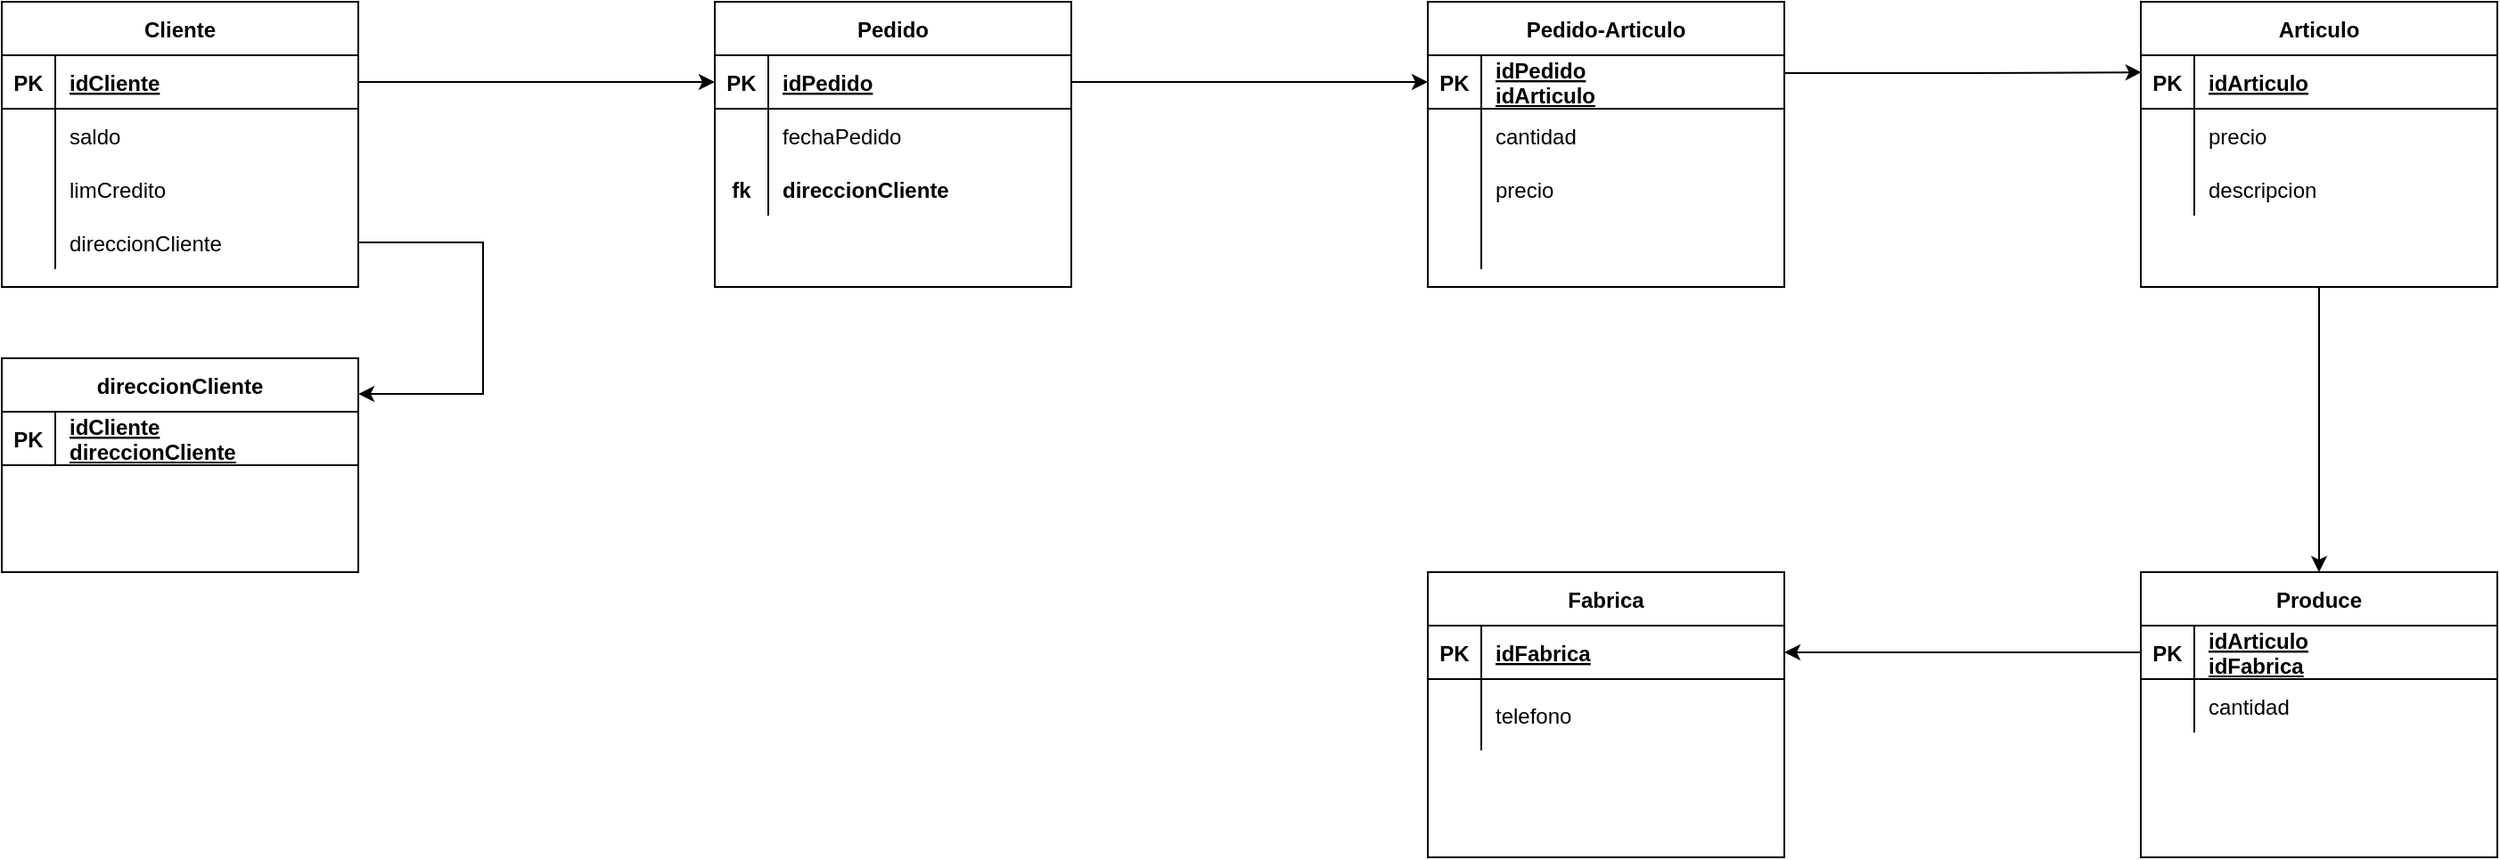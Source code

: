 <mxfile version="13.8.1" type="github">
  <diagram id="okJQ3bdY4JAh7K6EeQ1p" name="Page-1">
    <mxGraphModel dx="637" dy="657" grid="1" gridSize="10" guides="1" tooltips="1" connect="1" arrows="1" fold="1" page="1" pageScale="1" pageWidth="1600" pageHeight="900" math="0" shadow="0">
      <root>
        <mxCell id="0" />
        <mxCell id="1" parent="0" />
        <mxCell id="oLl_Wkx4Nh1EhpCTeB_h-163" style="edgeStyle=orthogonalEdgeStyle;rounded=0;orthogonalLoop=1;jettySize=auto;html=1;exitX=1;exitY=0.5;exitDx=0;exitDy=0;entryX=0;entryY=0.5;entryDx=0;entryDy=0;" parent="1" source="oLl_Wkx4Nh1EhpCTeB_h-2" target="2YGb_UYOJxYB_8AMPXfy-15" edge="1">
          <mxGeometry relative="1" as="geometry">
            <mxPoint x="400" y="125" as="targetPoint" />
          </mxGeometry>
        </mxCell>
        <mxCell id="oLl_Wkx4Nh1EhpCTeB_h-164" style="edgeStyle=orthogonalEdgeStyle;rounded=0;orthogonalLoop=1;jettySize=auto;html=1;exitX=1;exitY=0.5;exitDx=0;exitDy=0;entryX=1;entryY=0.167;entryDx=0;entryDy=0;entryPerimeter=0;" parent="1" source="oLl_Wkx4Nh1EhpCTeB_h-14" target="2YGb_UYOJxYB_8AMPXfy-1" edge="1">
          <mxGeometry relative="1" as="geometry">
            <mxPoint x="480" y="155" as="targetPoint" />
            <Array as="points">
              <mxPoint x="350" y="215" />
              <mxPoint x="350" y="300" />
            </Array>
          </mxGeometry>
        </mxCell>
        <mxCell id="oLl_Wkx4Nh1EhpCTeB_h-1" value="Cliente" style="shape=table;startSize=30;container=1;collapsible=1;childLayout=tableLayout;fixedRows=1;rowLines=0;fontStyle=1;align=center;resizeLast=1;" parent="1" vertex="1">
          <mxGeometry x="80" y="80" width="200" height="160" as="geometry" />
        </mxCell>
        <mxCell id="oLl_Wkx4Nh1EhpCTeB_h-2" value="" style="shape=partialRectangle;collapsible=0;dropTarget=0;pointerEvents=0;fillColor=none;top=0;left=0;bottom=1;right=0;points=[[0,0.5],[1,0.5]];portConstraint=eastwest;" parent="oLl_Wkx4Nh1EhpCTeB_h-1" vertex="1">
          <mxGeometry y="30" width="200" height="30" as="geometry" />
        </mxCell>
        <mxCell id="oLl_Wkx4Nh1EhpCTeB_h-3" value="PK" style="shape=partialRectangle;connectable=0;fillColor=none;top=0;left=0;bottom=0;right=0;fontStyle=1;overflow=hidden;" parent="oLl_Wkx4Nh1EhpCTeB_h-2" vertex="1">
          <mxGeometry width="30" height="30" as="geometry" />
        </mxCell>
        <mxCell id="oLl_Wkx4Nh1EhpCTeB_h-4" value="idCliente" style="shape=partialRectangle;connectable=0;fillColor=none;top=0;left=0;bottom=0;right=0;align=left;spacingLeft=6;fontStyle=5;overflow=hidden;" parent="oLl_Wkx4Nh1EhpCTeB_h-2" vertex="1">
          <mxGeometry x="30" width="170" height="30" as="geometry" />
        </mxCell>
        <mxCell id="oLl_Wkx4Nh1EhpCTeB_h-8" value="" style="shape=partialRectangle;collapsible=0;dropTarget=0;pointerEvents=0;fillColor=none;top=0;left=0;bottom=0;right=0;points=[[0,0.5],[1,0.5]];portConstraint=eastwest;" parent="oLl_Wkx4Nh1EhpCTeB_h-1" vertex="1">
          <mxGeometry y="60" width="200" height="30" as="geometry" />
        </mxCell>
        <mxCell id="oLl_Wkx4Nh1EhpCTeB_h-9" value="" style="shape=partialRectangle;connectable=0;fillColor=none;top=0;left=0;bottom=0;right=0;editable=1;overflow=hidden;" parent="oLl_Wkx4Nh1EhpCTeB_h-8" vertex="1">
          <mxGeometry width="30" height="30" as="geometry" />
        </mxCell>
        <mxCell id="oLl_Wkx4Nh1EhpCTeB_h-10" value="saldo" style="shape=partialRectangle;connectable=0;fillColor=none;top=0;left=0;bottom=0;right=0;align=left;spacingLeft=6;overflow=hidden;" parent="oLl_Wkx4Nh1EhpCTeB_h-8" vertex="1">
          <mxGeometry x="30" width="170" height="30" as="geometry" />
        </mxCell>
        <mxCell id="oLl_Wkx4Nh1EhpCTeB_h-11" value="" style="shape=partialRectangle;collapsible=0;dropTarget=0;pointerEvents=0;fillColor=none;top=0;left=0;bottom=0;right=0;points=[[0,0.5],[1,0.5]];portConstraint=eastwest;" parent="oLl_Wkx4Nh1EhpCTeB_h-1" vertex="1">
          <mxGeometry y="90" width="200" height="30" as="geometry" />
        </mxCell>
        <mxCell id="oLl_Wkx4Nh1EhpCTeB_h-12" value="" style="shape=partialRectangle;connectable=0;fillColor=none;top=0;left=0;bottom=0;right=0;editable=1;overflow=hidden;" parent="oLl_Wkx4Nh1EhpCTeB_h-11" vertex="1">
          <mxGeometry width="30" height="30" as="geometry" />
        </mxCell>
        <mxCell id="oLl_Wkx4Nh1EhpCTeB_h-13" value="limCredito" style="shape=partialRectangle;connectable=0;fillColor=none;top=0;left=0;bottom=0;right=0;align=left;spacingLeft=6;overflow=hidden;" parent="oLl_Wkx4Nh1EhpCTeB_h-11" vertex="1">
          <mxGeometry x="30" width="170" height="30" as="geometry" />
        </mxCell>
        <mxCell id="oLl_Wkx4Nh1EhpCTeB_h-14" value="" style="shape=partialRectangle;collapsible=0;dropTarget=0;pointerEvents=0;fillColor=none;top=0;left=0;bottom=0;right=0;points=[[0,0.5],[1,0.5]];portConstraint=eastwest;" parent="oLl_Wkx4Nh1EhpCTeB_h-1" vertex="1">
          <mxGeometry y="120" width="200" height="30" as="geometry" />
        </mxCell>
        <mxCell id="oLl_Wkx4Nh1EhpCTeB_h-15" value="" style="shape=partialRectangle;connectable=0;fillColor=none;top=0;left=0;bottom=0;right=0;editable=1;overflow=hidden;" parent="oLl_Wkx4Nh1EhpCTeB_h-14" vertex="1">
          <mxGeometry width="30" height="30" as="geometry" />
        </mxCell>
        <mxCell id="oLl_Wkx4Nh1EhpCTeB_h-16" value="direccionCliente" style="shape=partialRectangle;connectable=0;fillColor=none;top=0;left=0;bottom=0;right=0;align=left;spacingLeft=6;overflow=hidden;" parent="oLl_Wkx4Nh1EhpCTeB_h-14" vertex="1">
          <mxGeometry x="30" width="170" height="30" as="geometry" />
        </mxCell>
        <mxCell id="2YGb_UYOJxYB_8AMPXfy-14" value="Pedido" style="shape=table;startSize=30;container=1;collapsible=1;childLayout=tableLayout;fixedRows=1;rowLines=0;fontStyle=1;align=center;resizeLast=1;" vertex="1" parent="1">
          <mxGeometry x="480" y="80" width="200" height="160" as="geometry" />
        </mxCell>
        <mxCell id="2YGb_UYOJxYB_8AMPXfy-15" value="" style="shape=partialRectangle;collapsible=0;dropTarget=0;pointerEvents=0;fillColor=none;top=0;left=0;bottom=1;right=0;points=[[0,0.5],[1,0.5]];portConstraint=eastwest;" vertex="1" parent="2YGb_UYOJxYB_8AMPXfy-14">
          <mxGeometry y="30" width="200" height="30" as="geometry" />
        </mxCell>
        <mxCell id="2YGb_UYOJxYB_8AMPXfy-16" value="PK" style="shape=partialRectangle;connectable=0;fillColor=none;top=0;left=0;bottom=0;right=0;fontStyle=1;overflow=hidden;" vertex="1" parent="2YGb_UYOJxYB_8AMPXfy-15">
          <mxGeometry width="30" height="30" as="geometry" />
        </mxCell>
        <mxCell id="2YGb_UYOJxYB_8AMPXfy-17" value="idPedido" style="shape=partialRectangle;connectable=0;fillColor=none;top=0;left=0;bottom=0;right=0;align=left;spacingLeft=6;fontStyle=5;overflow=hidden;" vertex="1" parent="2YGb_UYOJxYB_8AMPXfy-15">
          <mxGeometry x="30" width="170" height="30" as="geometry" />
        </mxCell>
        <mxCell id="2YGb_UYOJxYB_8AMPXfy-18" value="" style="shape=partialRectangle;collapsible=0;dropTarget=0;pointerEvents=0;fillColor=none;top=0;left=0;bottom=0;right=0;points=[[0,0.5],[1,0.5]];portConstraint=eastwest;" vertex="1" parent="2YGb_UYOJxYB_8AMPXfy-14">
          <mxGeometry y="60" width="200" height="30" as="geometry" />
        </mxCell>
        <mxCell id="2YGb_UYOJxYB_8AMPXfy-19" value="" style="shape=partialRectangle;connectable=0;fillColor=none;top=0;left=0;bottom=0;right=0;editable=1;overflow=hidden;" vertex="1" parent="2YGb_UYOJxYB_8AMPXfy-18">
          <mxGeometry width="30" height="30" as="geometry" />
        </mxCell>
        <mxCell id="2YGb_UYOJxYB_8AMPXfy-20" value="fechaPedido" style="shape=partialRectangle;connectable=0;fillColor=none;top=0;left=0;bottom=0;right=0;align=left;spacingLeft=6;overflow=hidden;" vertex="1" parent="2YGb_UYOJxYB_8AMPXfy-18">
          <mxGeometry x="30" width="170" height="30" as="geometry" />
        </mxCell>
        <mxCell id="2YGb_UYOJxYB_8AMPXfy-21" value="" style="shape=partialRectangle;collapsible=0;dropTarget=0;pointerEvents=0;fillColor=none;top=0;left=0;bottom=0;right=0;points=[[0,0.5],[1,0.5]];portConstraint=eastwest;" vertex="1" parent="2YGb_UYOJxYB_8AMPXfy-14">
          <mxGeometry y="90" width="200" height="30" as="geometry" />
        </mxCell>
        <mxCell id="2YGb_UYOJxYB_8AMPXfy-22" value="fk" style="shape=partialRectangle;connectable=0;fillColor=none;top=0;left=0;bottom=0;right=0;editable=1;overflow=hidden;fontStyle=1" vertex="1" parent="2YGb_UYOJxYB_8AMPXfy-21">
          <mxGeometry width="30" height="30" as="geometry" />
        </mxCell>
        <mxCell id="2YGb_UYOJxYB_8AMPXfy-23" value="direccionCliente" style="shape=partialRectangle;connectable=0;fillColor=none;top=0;left=0;bottom=0;right=0;align=left;spacingLeft=6;overflow=hidden;fontStyle=1" vertex="1" parent="2YGb_UYOJxYB_8AMPXfy-21">
          <mxGeometry x="30" width="170" height="30" as="geometry" />
        </mxCell>
        <mxCell id="2YGb_UYOJxYB_8AMPXfy-1" value="direccionCliente" style="shape=table;startSize=30;container=1;collapsible=1;childLayout=tableLayout;fixedRows=1;rowLines=0;fontStyle=1;align=center;resizeLast=1;" vertex="1" parent="1">
          <mxGeometry x="80" y="280" width="200" height="120" as="geometry" />
        </mxCell>
        <mxCell id="2YGb_UYOJxYB_8AMPXfy-2" value="" style="shape=partialRectangle;collapsible=0;dropTarget=0;pointerEvents=0;fillColor=none;top=0;left=0;bottom=1;right=0;points=[[0,0.5],[1,0.5]];portConstraint=eastwest;" vertex="1" parent="2YGb_UYOJxYB_8AMPXfy-1">
          <mxGeometry y="30" width="200" height="30" as="geometry" />
        </mxCell>
        <mxCell id="2YGb_UYOJxYB_8AMPXfy-3" value="PK" style="shape=partialRectangle;connectable=0;fillColor=none;top=0;left=0;bottom=0;right=0;fontStyle=1;overflow=hidden;" vertex="1" parent="2YGb_UYOJxYB_8AMPXfy-2">
          <mxGeometry width="30" height="30" as="geometry" />
        </mxCell>
        <mxCell id="2YGb_UYOJxYB_8AMPXfy-4" value="idCliente&#xa;direccionCliente&#xa;" style="shape=partialRectangle;connectable=0;fillColor=none;top=0;left=0;bottom=0;right=0;align=left;spacingLeft=6;fontStyle=5;overflow=hidden;" vertex="1" parent="2YGb_UYOJxYB_8AMPXfy-2">
          <mxGeometry x="30" width="170" height="30" as="geometry" />
        </mxCell>
        <mxCell id="2YGb_UYOJxYB_8AMPXfy-40" style="edgeStyle=orthogonalEdgeStyle;rounded=0;orthogonalLoop=1;jettySize=auto;html=1;exitX=1;exitY=0.5;exitDx=0;exitDy=0;entryX=0;entryY=0.5;entryDx=0;entryDy=0;" edge="1" parent="1" source="2YGb_UYOJxYB_8AMPXfy-15" target="2YGb_UYOJxYB_8AMPXfy-28">
          <mxGeometry relative="1" as="geometry" />
        </mxCell>
        <mxCell id="2YGb_UYOJxYB_8AMPXfy-54" style="edgeStyle=orthogonalEdgeStyle;rounded=0;orthogonalLoop=1;jettySize=auto;html=1;exitX=1;exitY=0.25;exitDx=0;exitDy=0;entryX=0.002;entryY=0.319;entryDx=0;entryDy=0;entryPerimeter=0;" edge="1" parent="1" source="2YGb_UYOJxYB_8AMPXfy-27" target="2YGb_UYOJxYB_8AMPXfy-42">
          <mxGeometry relative="1" as="geometry">
            <mxPoint x="1250" y="120.176" as="targetPoint" />
            <Array as="points">
              <mxPoint x="1185" y="120" />
            </Array>
          </mxGeometry>
        </mxCell>
        <mxCell id="2YGb_UYOJxYB_8AMPXfy-74" style="edgeStyle=orthogonalEdgeStyle;rounded=0;orthogonalLoop=1;jettySize=auto;html=1;exitX=0.5;exitY=1;exitDx=0;exitDy=0;" edge="1" parent="1" source="2YGb_UYOJxYB_8AMPXfy-41" target="2YGb_UYOJxYB_8AMPXfy-58">
          <mxGeometry relative="1" as="geometry" />
        </mxCell>
        <mxCell id="2YGb_UYOJxYB_8AMPXfy-41" value="Articulo" style="shape=table;startSize=30;container=1;collapsible=1;childLayout=tableLayout;fixedRows=1;rowLines=0;fontStyle=1;align=center;resizeLast=1;" vertex="1" parent="1">
          <mxGeometry x="1280" y="80" width="200" height="160" as="geometry" />
        </mxCell>
        <mxCell id="2YGb_UYOJxYB_8AMPXfy-42" value="" style="shape=partialRectangle;collapsible=0;dropTarget=0;pointerEvents=0;fillColor=none;top=0;left=0;bottom=1;right=0;points=[[0,0.5],[1,0.5]];portConstraint=eastwest;" vertex="1" parent="2YGb_UYOJxYB_8AMPXfy-41">
          <mxGeometry y="30" width="200" height="30" as="geometry" />
        </mxCell>
        <mxCell id="2YGb_UYOJxYB_8AMPXfy-43" value="PK" style="shape=partialRectangle;connectable=0;fillColor=none;top=0;left=0;bottom=0;right=0;fontStyle=1;overflow=hidden;" vertex="1" parent="2YGb_UYOJxYB_8AMPXfy-42">
          <mxGeometry width="30" height="30" as="geometry" />
        </mxCell>
        <mxCell id="2YGb_UYOJxYB_8AMPXfy-44" value="idArticulo" style="shape=partialRectangle;connectable=0;fillColor=none;top=0;left=0;bottom=0;right=0;align=left;spacingLeft=6;fontStyle=5;overflow=hidden;" vertex="1" parent="2YGb_UYOJxYB_8AMPXfy-42">
          <mxGeometry x="30" width="170" height="30" as="geometry" />
        </mxCell>
        <mxCell id="2YGb_UYOJxYB_8AMPXfy-45" value="" style="shape=partialRectangle;collapsible=0;dropTarget=0;pointerEvents=0;fillColor=none;top=0;left=0;bottom=0;right=0;points=[[0,0.5],[1,0.5]];portConstraint=eastwest;" vertex="1" parent="2YGb_UYOJxYB_8AMPXfy-41">
          <mxGeometry y="60" width="200" height="30" as="geometry" />
        </mxCell>
        <mxCell id="2YGb_UYOJxYB_8AMPXfy-46" value="" style="shape=partialRectangle;connectable=0;fillColor=none;top=0;left=0;bottom=0;right=0;editable=1;overflow=hidden;" vertex="1" parent="2YGb_UYOJxYB_8AMPXfy-45">
          <mxGeometry width="30" height="30" as="geometry" />
        </mxCell>
        <mxCell id="2YGb_UYOJxYB_8AMPXfy-47" value="precio" style="shape=partialRectangle;connectable=0;fillColor=none;top=0;left=0;bottom=0;right=0;align=left;spacingLeft=6;overflow=hidden;" vertex="1" parent="2YGb_UYOJxYB_8AMPXfy-45">
          <mxGeometry x="30" width="170" height="30" as="geometry" />
        </mxCell>
        <mxCell id="2YGb_UYOJxYB_8AMPXfy-48" value="" style="shape=partialRectangle;collapsible=0;dropTarget=0;pointerEvents=0;fillColor=none;top=0;left=0;bottom=0;right=0;points=[[0,0.5],[1,0.5]];portConstraint=eastwest;" vertex="1" parent="2YGb_UYOJxYB_8AMPXfy-41">
          <mxGeometry y="90" width="200" height="30" as="geometry" />
        </mxCell>
        <mxCell id="2YGb_UYOJxYB_8AMPXfy-49" value="" style="shape=partialRectangle;connectable=0;fillColor=none;top=0;left=0;bottom=0;right=0;editable=1;overflow=hidden;" vertex="1" parent="2YGb_UYOJxYB_8AMPXfy-48">
          <mxGeometry width="30" height="30" as="geometry" />
        </mxCell>
        <mxCell id="2YGb_UYOJxYB_8AMPXfy-50" value="descripcion" style="shape=partialRectangle;connectable=0;fillColor=none;top=0;left=0;bottom=0;right=0;align=left;spacingLeft=6;overflow=hidden;" vertex="1" parent="2YGb_UYOJxYB_8AMPXfy-48">
          <mxGeometry x="30" width="170" height="30" as="geometry" />
        </mxCell>
        <mxCell id="2YGb_UYOJxYB_8AMPXfy-58" value="Produce" style="shape=table;startSize=30;container=1;collapsible=1;childLayout=tableLayout;fixedRows=1;rowLines=0;fontStyle=1;align=center;resizeLast=1;" vertex="1" parent="1">
          <mxGeometry x="1280" y="400" width="200" height="160" as="geometry" />
        </mxCell>
        <mxCell id="2YGb_UYOJxYB_8AMPXfy-59" value="" style="shape=partialRectangle;collapsible=0;dropTarget=0;pointerEvents=0;fillColor=none;top=0;left=0;bottom=1;right=0;points=[[0,0.5],[1,0.5]];portConstraint=eastwest;" vertex="1" parent="2YGb_UYOJxYB_8AMPXfy-58">
          <mxGeometry y="30" width="200" height="30" as="geometry" />
        </mxCell>
        <mxCell id="2YGb_UYOJxYB_8AMPXfy-60" value="PK" style="shape=partialRectangle;connectable=0;fillColor=none;top=0;left=0;bottom=0;right=0;fontStyle=1;overflow=hidden;" vertex="1" parent="2YGb_UYOJxYB_8AMPXfy-59">
          <mxGeometry width="30" height="30" as="geometry" />
        </mxCell>
        <mxCell id="2YGb_UYOJxYB_8AMPXfy-61" value="idArticulo&#xa;idFabrica&#xa;" style="shape=partialRectangle;connectable=0;fillColor=none;top=0;left=0;bottom=0;right=0;align=left;spacingLeft=6;fontStyle=5;overflow=hidden;" vertex="1" parent="2YGb_UYOJxYB_8AMPXfy-59">
          <mxGeometry x="30" width="170" height="30" as="geometry" />
        </mxCell>
        <mxCell id="2YGb_UYOJxYB_8AMPXfy-62" value="" style="shape=partialRectangle;collapsible=0;dropTarget=0;pointerEvents=0;fillColor=none;top=0;left=0;bottom=0;right=0;points=[[0,0.5],[1,0.5]];portConstraint=eastwest;" vertex="1" parent="2YGb_UYOJxYB_8AMPXfy-58">
          <mxGeometry y="60" width="200" height="30" as="geometry" />
        </mxCell>
        <mxCell id="2YGb_UYOJxYB_8AMPXfy-63" value="" style="shape=partialRectangle;connectable=0;fillColor=none;top=0;left=0;bottom=0;right=0;editable=1;overflow=hidden;" vertex="1" parent="2YGb_UYOJxYB_8AMPXfy-62">
          <mxGeometry width="30" height="30" as="geometry" />
        </mxCell>
        <mxCell id="2YGb_UYOJxYB_8AMPXfy-64" value="cantidad" style="shape=partialRectangle;connectable=0;fillColor=none;top=0;left=0;bottom=0;right=0;align=left;spacingLeft=6;overflow=hidden;" vertex="1" parent="2YGb_UYOJxYB_8AMPXfy-62">
          <mxGeometry x="30" width="170" height="30" as="geometry" />
        </mxCell>
        <mxCell id="oLl_Wkx4Nh1EhpCTeB_h-33" value="Fabrica" style="shape=table;startSize=30;container=1;collapsible=1;childLayout=tableLayout;fixedRows=1;rowLines=0;fontStyle=1;align=center;resizeLast=1;" parent="1" vertex="1">
          <mxGeometry x="880" y="400" width="200" height="160" as="geometry" />
        </mxCell>
        <mxCell id="oLl_Wkx4Nh1EhpCTeB_h-34" value="" style="shape=partialRectangle;collapsible=0;dropTarget=0;pointerEvents=0;fillColor=none;top=0;left=0;bottom=1;right=0;points=[[0,0.5],[1,0.5]];portConstraint=eastwest;" parent="oLl_Wkx4Nh1EhpCTeB_h-33" vertex="1">
          <mxGeometry y="30" width="200" height="30" as="geometry" />
        </mxCell>
        <mxCell id="oLl_Wkx4Nh1EhpCTeB_h-35" value="PK" style="shape=partialRectangle;connectable=0;fillColor=none;top=0;left=0;bottom=0;right=0;fontStyle=1;overflow=hidden;" parent="oLl_Wkx4Nh1EhpCTeB_h-34" vertex="1">
          <mxGeometry width="30" height="30" as="geometry" />
        </mxCell>
        <mxCell id="oLl_Wkx4Nh1EhpCTeB_h-36" value="idFabrica" style="shape=partialRectangle;connectable=0;fillColor=none;top=0;left=0;bottom=0;right=0;align=left;spacingLeft=6;fontStyle=5;overflow=hidden;" parent="oLl_Wkx4Nh1EhpCTeB_h-34" vertex="1">
          <mxGeometry x="30" width="170" height="30" as="geometry" />
        </mxCell>
        <mxCell id="oLl_Wkx4Nh1EhpCTeB_h-37" value="" style="shape=partialRectangle;collapsible=0;dropTarget=0;pointerEvents=0;fillColor=none;top=0;left=0;bottom=0;right=0;points=[[0,0.5],[1,0.5]];portConstraint=eastwest;" parent="oLl_Wkx4Nh1EhpCTeB_h-33" vertex="1">
          <mxGeometry y="60" width="200" height="40" as="geometry" />
        </mxCell>
        <mxCell id="oLl_Wkx4Nh1EhpCTeB_h-38" value="" style="shape=partialRectangle;connectable=0;fillColor=none;top=0;left=0;bottom=0;right=0;editable=1;overflow=hidden;" parent="oLl_Wkx4Nh1EhpCTeB_h-37" vertex="1">
          <mxGeometry width="30" height="40" as="geometry" />
        </mxCell>
        <mxCell id="oLl_Wkx4Nh1EhpCTeB_h-39" value="telefono" style="shape=partialRectangle;connectable=0;fillColor=none;top=0;left=0;bottom=0;right=0;align=left;spacingLeft=6;overflow=hidden;" parent="oLl_Wkx4Nh1EhpCTeB_h-37" vertex="1">
          <mxGeometry x="30" width="170" height="40" as="geometry" />
        </mxCell>
        <mxCell id="2YGb_UYOJxYB_8AMPXfy-27" value="Pedido-Articulo" style="shape=table;startSize=30;container=1;collapsible=1;childLayout=tableLayout;fixedRows=1;rowLines=0;fontStyle=1;align=center;resizeLast=1;" vertex="1" parent="1">
          <mxGeometry x="880" y="80" width="200" height="160" as="geometry" />
        </mxCell>
        <mxCell id="2YGb_UYOJxYB_8AMPXfy-28" value="" style="shape=partialRectangle;collapsible=0;dropTarget=0;pointerEvents=0;fillColor=none;top=0;left=0;bottom=1;right=0;points=[[0,0.5],[1,0.5]];portConstraint=eastwest;" vertex="1" parent="2YGb_UYOJxYB_8AMPXfy-27">
          <mxGeometry y="30" width="200" height="30" as="geometry" />
        </mxCell>
        <mxCell id="2YGb_UYOJxYB_8AMPXfy-29" value="PK" style="shape=partialRectangle;connectable=0;fillColor=none;top=0;left=0;bottom=0;right=0;fontStyle=1;overflow=hidden;" vertex="1" parent="2YGb_UYOJxYB_8AMPXfy-28">
          <mxGeometry width="30" height="30" as="geometry" />
        </mxCell>
        <mxCell id="2YGb_UYOJxYB_8AMPXfy-30" value="idPedido&#xa;idArticulo&#xa;" style="shape=partialRectangle;connectable=0;fillColor=none;top=0;left=0;bottom=0;right=0;align=left;spacingLeft=6;fontStyle=5;overflow=hidden;" vertex="1" parent="2YGb_UYOJxYB_8AMPXfy-28">
          <mxGeometry x="30" width="170" height="30" as="geometry" />
        </mxCell>
        <mxCell id="2YGb_UYOJxYB_8AMPXfy-31" value="" style="shape=partialRectangle;collapsible=0;dropTarget=0;pointerEvents=0;fillColor=none;top=0;left=0;bottom=0;right=0;points=[[0,0.5],[1,0.5]];portConstraint=eastwest;" vertex="1" parent="2YGb_UYOJxYB_8AMPXfy-27">
          <mxGeometry y="60" width="200" height="30" as="geometry" />
        </mxCell>
        <mxCell id="2YGb_UYOJxYB_8AMPXfy-32" value="" style="shape=partialRectangle;connectable=0;fillColor=none;top=0;left=0;bottom=0;right=0;editable=1;overflow=hidden;" vertex="1" parent="2YGb_UYOJxYB_8AMPXfy-31">
          <mxGeometry width="30" height="30" as="geometry" />
        </mxCell>
        <mxCell id="2YGb_UYOJxYB_8AMPXfy-33" value="cantidad" style="shape=partialRectangle;connectable=0;fillColor=none;top=0;left=0;bottom=0;right=0;align=left;spacingLeft=6;overflow=hidden;" vertex="1" parent="2YGb_UYOJxYB_8AMPXfy-31">
          <mxGeometry x="30" width="170" height="30" as="geometry" />
        </mxCell>
        <mxCell id="2YGb_UYOJxYB_8AMPXfy-34" value="" style="shape=partialRectangle;collapsible=0;dropTarget=0;pointerEvents=0;fillColor=none;top=0;left=0;bottom=0;right=0;points=[[0,0.5],[1,0.5]];portConstraint=eastwest;" vertex="1" parent="2YGb_UYOJxYB_8AMPXfy-27">
          <mxGeometry y="90" width="200" height="30" as="geometry" />
        </mxCell>
        <mxCell id="2YGb_UYOJxYB_8AMPXfy-35" value="" style="shape=partialRectangle;connectable=0;fillColor=none;top=0;left=0;bottom=0;right=0;editable=1;overflow=hidden;" vertex="1" parent="2YGb_UYOJxYB_8AMPXfy-34">
          <mxGeometry width="30" height="30" as="geometry" />
        </mxCell>
        <mxCell id="2YGb_UYOJxYB_8AMPXfy-36" value="precio" style="shape=partialRectangle;connectable=0;fillColor=none;top=0;left=0;bottom=0;right=0;align=left;spacingLeft=6;overflow=hidden;" vertex="1" parent="2YGb_UYOJxYB_8AMPXfy-34">
          <mxGeometry x="30" width="170" height="30" as="geometry" />
        </mxCell>
        <mxCell id="2YGb_UYOJxYB_8AMPXfy-37" value="" style="shape=partialRectangle;collapsible=0;dropTarget=0;pointerEvents=0;fillColor=none;top=0;left=0;bottom=0;right=0;points=[[0,0.5],[1,0.5]];portConstraint=eastwest;" vertex="1" parent="2YGb_UYOJxYB_8AMPXfy-27">
          <mxGeometry y="120" width="200" height="30" as="geometry" />
        </mxCell>
        <mxCell id="2YGb_UYOJxYB_8AMPXfy-38" value="" style="shape=partialRectangle;connectable=0;fillColor=none;top=0;left=0;bottom=0;right=0;editable=1;overflow=hidden;" vertex="1" parent="2YGb_UYOJxYB_8AMPXfy-37">
          <mxGeometry width="30" height="30" as="geometry" />
        </mxCell>
        <mxCell id="2YGb_UYOJxYB_8AMPXfy-39" value="" style="shape=partialRectangle;connectable=0;fillColor=none;top=0;left=0;bottom=0;right=0;align=left;spacingLeft=6;overflow=hidden;" vertex="1" parent="2YGb_UYOJxYB_8AMPXfy-37">
          <mxGeometry x="30" width="170" height="30" as="geometry" />
        </mxCell>
        <mxCell id="2YGb_UYOJxYB_8AMPXfy-75" style="edgeStyle=orthogonalEdgeStyle;rounded=0;orthogonalLoop=1;jettySize=auto;html=1;exitX=0;exitY=0.5;exitDx=0;exitDy=0;entryX=1;entryY=0.5;entryDx=0;entryDy=0;" edge="1" parent="1" source="2YGb_UYOJxYB_8AMPXfy-59" target="oLl_Wkx4Nh1EhpCTeB_h-34">
          <mxGeometry relative="1" as="geometry" />
        </mxCell>
      </root>
    </mxGraphModel>
  </diagram>
</mxfile>
